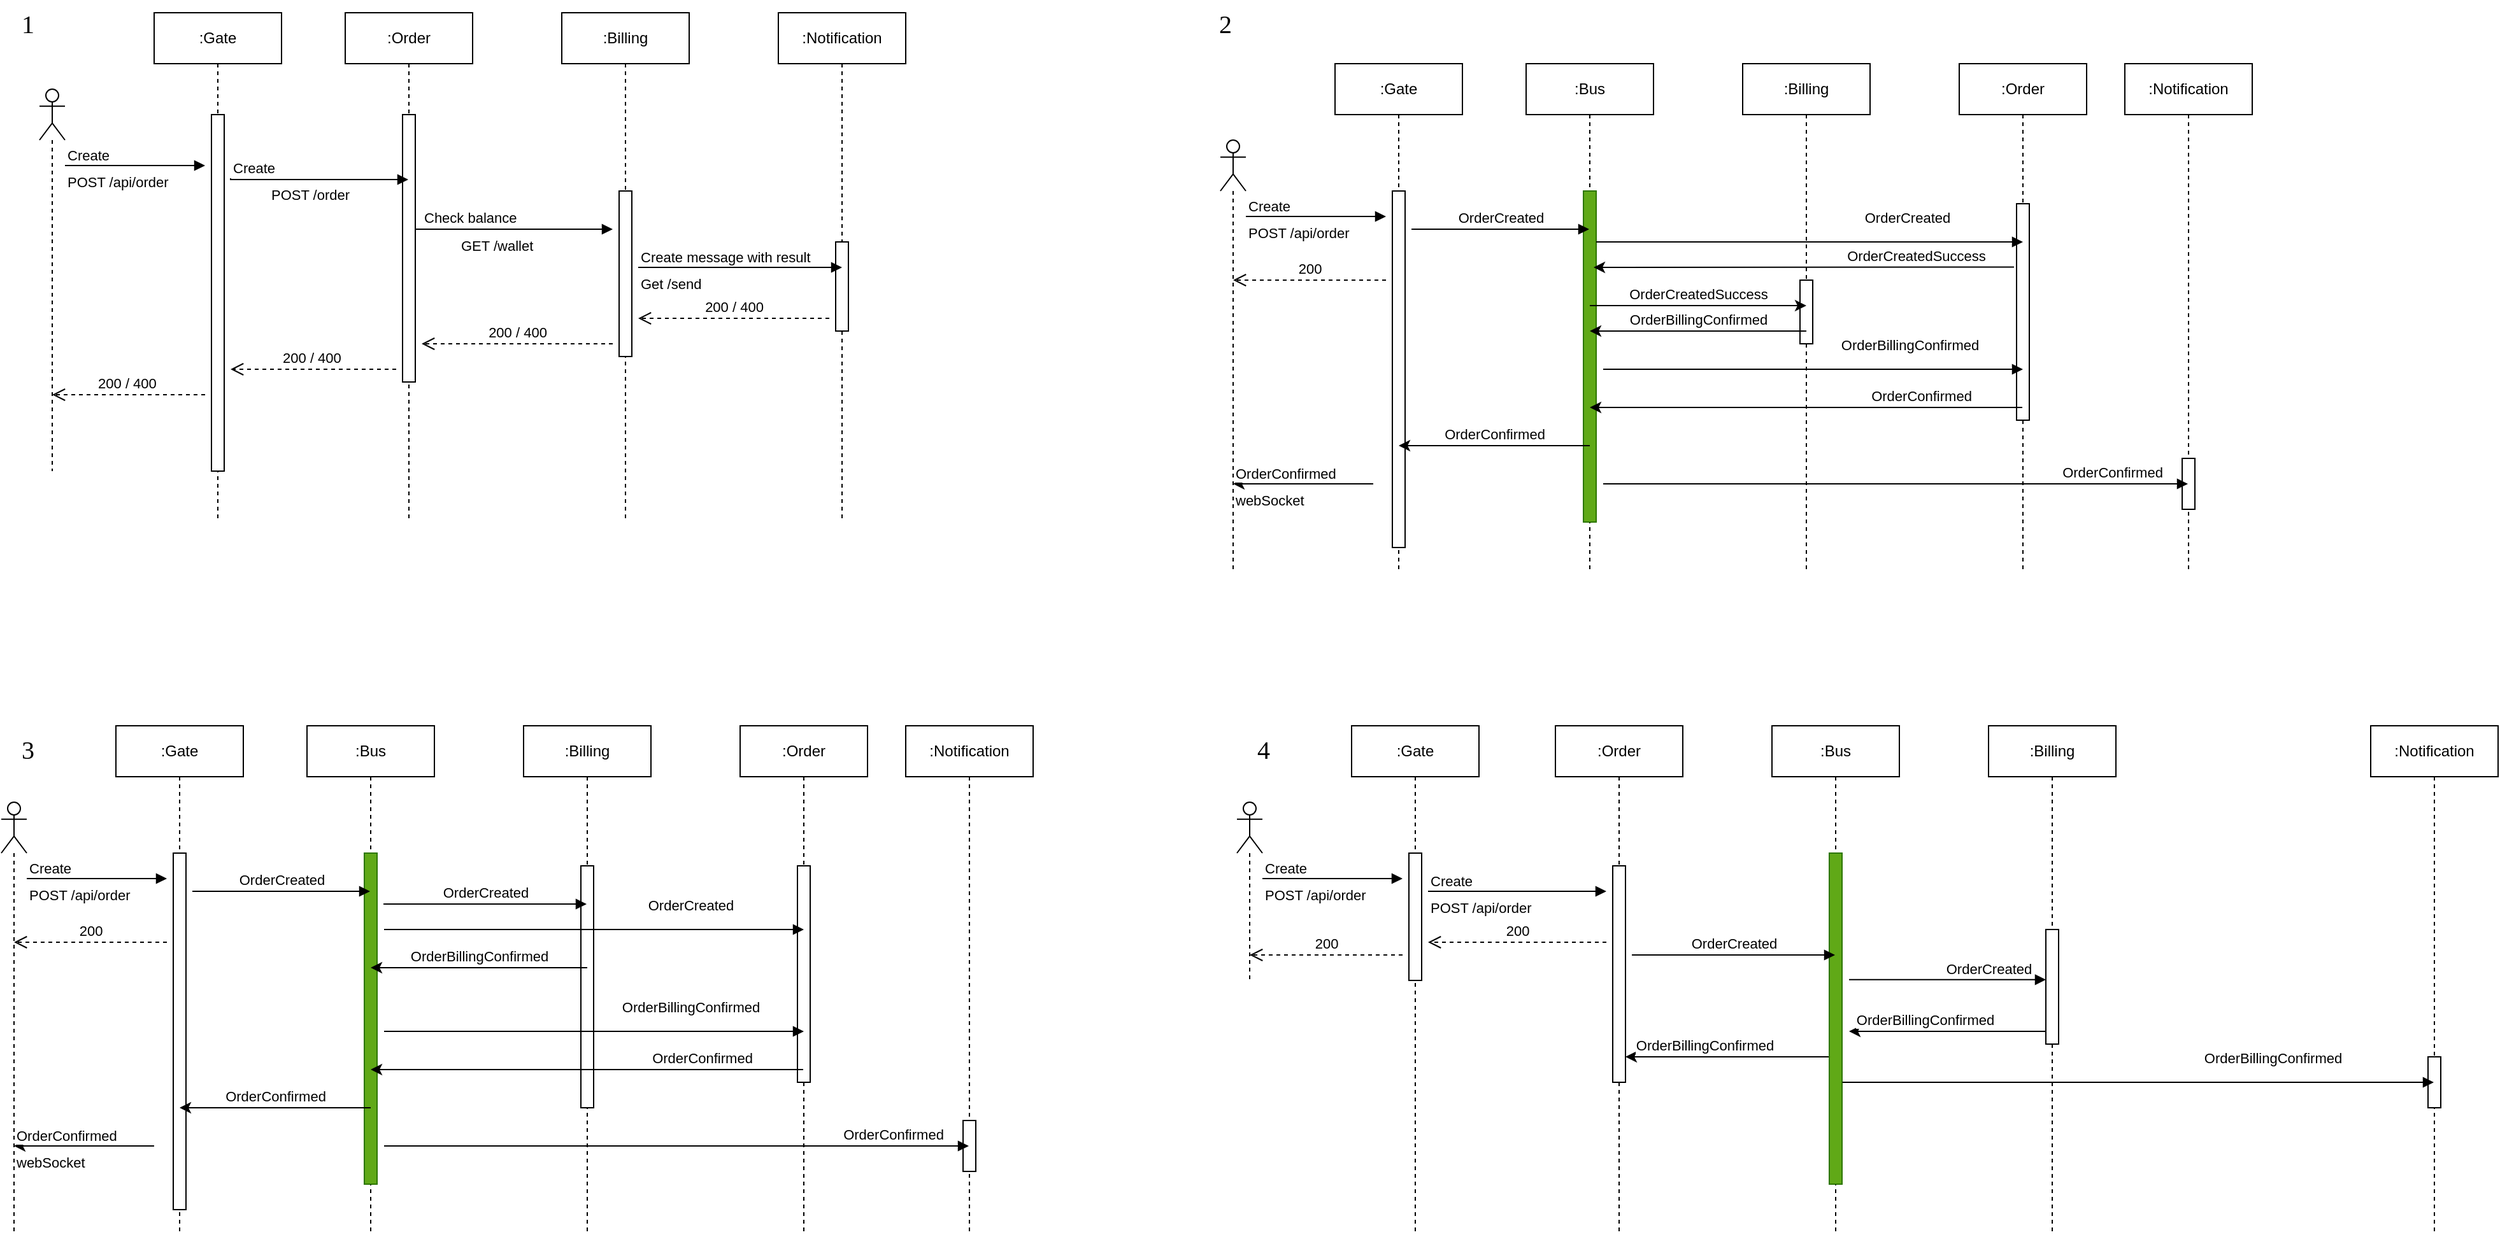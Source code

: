 <mxfile version="24.7.5">
  <diagram name="Страница — 1" id="f9t18GS13gJihbIJoVBu">
    <mxGraphModel dx="2440" dy="1428" grid="1" gridSize="10" guides="1" tooltips="1" connect="1" arrows="1" fold="1" page="1" pageScale="1" pageWidth="2336" pageHeight="1654" math="0" shadow="0">
      <root>
        <mxCell id="0" />
        <mxCell id="1" parent="0" />
        <mxCell id="bk3wETtsCS7xxkJfiKhQ-2" value=":Gate" style="shape=umlLifeline;perimeter=lifelinePerimeter;whiteSpace=wrap;html=1;container=1;dropTarget=0;collapsible=0;recursiveResize=0;outlineConnect=0;portConstraint=eastwest;newEdgeStyle={&quot;curved&quot;:0,&quot;rounded&quot;:0};" vertex="1" parent="1">
          <mxGeometry x="150" y="40" width="100" height="400" as="geometry" />
        </mxCell>
        <mxCell id="bk3wETtsCS7xxkJfiKhQ-10" value="" style="html=1;points=[[0,0,0,0,5],[0,1,0,0,-5],[1,0,0,0,5],[1,1,0,0,-5]];perimeter=orthogonalPerimeter;outlineConnect=0;targetShapes=umlLifeline;portConstraint=eastwest;newEdgeStyle={&quot;curved&quot;:0,&quot;rounded&quot;:0};" vertex="1" parent="bk3wETtsCS7xxkJfiKhQ-2">
          <mxGeometry x="45" y="80" width="10" height="280" as="geometry" />
        </mxCell>
        <mxCell id="bk3wETtsCS7xxkJfiKhQ-3" value=":Order" style="shape=umlLifeline;perimeter=lifelinePerimeter;whiteSpace=wrap;html=1;container=1;dropTarget=0;collapsible=0;recursiveResize=0;outlineConnect=0;portConstraint=eastwest;newEdgeStyle={&quot;curved&quot;:0,&quot;rounded&quot;:0};" vertex="1" parent="1">
          <mxGeometry x="300" y="40" width="100" height="400" as="geometry" />
        </mxCell>
        <mxCell id="bk3wETtsCS7xxkJfiKhQ-13" value="" style="html=1;points=[[0,0,0,0,5],[0,1,0,0,-5],[1,0,0,0,5],[1,1,0,0,-5]];perimeter=orthogonalPerimeter;outlineConnect=0;targetShapes=umlLifeline;portConstraint=eastwest;newEdgeStyle={&quot;curved&quot;:0,&quot;rounded&quot;:0};" vertex="1" parent="bk3wETtsCS7xxkJfiKhQ-3">
          <mxGeometry x="45" y="80" width="10" height="210" as="geometry" />
        </mxCell>
        <mxCell id="bk3wETtsCS7xxkJfiKhQ-4" value=":Billing" style="shape=umlLifeline;perimeter=lifelinePerimeter;whiteSpace=wrap;html=1;container=1;dropTarget=0;collapsible=0;recursiveResize=0;outlineConnect=0;portConstraint=eastwest;newEdgeStyle={&quot;curved&quot;:0,&quot;rounded&quot;:0};" vertex="1" parent="1">
          <mxGeometry x="470" y="40" width="100" height="400" as="geometry" />
        </mxCell>
        <mxCell id="bk3wETtsCS7xxkJfiKhQ-19" value="" style="html=1;points=[[0,0,0,0,5],[0,1,0,0,-5],[1,0,0,0,5],[1,1,0,0,-5]];perimeter=orthogonalPerimeter;outlineConnect=0;targetShapes=umlLifeline;portConstraint=eastwest;newEdgeStyle={&quot;curved&quot;:0,&quot;rounded&quot;:0};" vertex="1" parent="bk3wETtsCS7xxkJfiKhQ-4">
          <mxGeometry x="45" y="140" width="10" height="130" as="geometry" />
        </mxCell>
        <mxCell id="bk3wETtsCS7xxkJfiKhQ-5" value=":Notification" style="shape=umlLifeline;perimeter=lifelinePerimeter;whiteSpace=wrap;html=1;container=1;dropTarget=0;collapsible=0;recursiveResize=0;outlineConnect=0;portConstraint=eastwest;newEdgeStyle={&quot;curved&quot;:0,&quot;rounded&quot;:0};" vertex="1" parent="1">
          <mxGeometry x="640" y="40" width="100" height="400" as="geometry" />
        </mxCell>
        <mxCell id="bk3wETtsCS7xxkJfiKhQ-24" value="" style="html=1;points=[[0,0,0,0,5],[0,1,0,0,-5],[1,0,0,0,5],[1,1,0,0,-5]];perimeter=orthogonalPerimeter;outlineConnect=0;targetShapes=umlLifeline;portConstraint=eastwest;newEdgeStyle={&quot;curved&quot;:0,&quot;rounded&quot;:0};" vertex="1" parent="bk3wETtsCS7xxkJfiKhQ-5">
          <mxGeometry x="45" y="180" width="10" height="70" as="geometry" />
        </mxCell>
        <mxCell id="bk3wETtsCS7xxkJfiKhQ-6" value="POST /api/order&amp;nbsp;" style="endArrow=block;endFill=1;html=1;edgeStyle=orthogonalEdgeStyle;align=left;verticalAlign=top;rounded=0;" edge="1" parent="1">
          <mxGeometry x="-1" relative="1" as="geometry">
            <mxPoint x="80" y="160" as="sourcePoint" />
            <mxPoint x="190" y="160" as="targetPoint" />
          </mxGeometry>
        </mxCell>
        <mxCell id="bk3wETtsCS7xxkJfiKhQ-7" value="Create" style="edgeLabel;resizable=0;html=1;align=left;verticalAlign=bottom;" connectable="0" vertex="1" parent="bk3wETtsCS7xxkJfiKhQ-6">
          <mxGeometry x="-1" relative="1" as="geometry" />
        </mxCell>
        <mxCell id="bk3wETtsCS7xxkJfiKhQ-11" value="POST /order" style="endArrow=block;endFill=1;html=1;edgeStyle=orthogonalEdgeStyle;align=left;verticalAlign=top;rounded=0;" edge="1" parent="1" target="bk3wETtsCS7xxkJfiKhQ-3">
          <mxGeometry x="-0.559" y="1" relative="1" as="geometry">
            <mxPoint x="210" y="170" as="sourcePoint" />
            <mxPoint x="320" y="170" as="targetPoint" />
            <Array as="points">
              <mxPoint x="210" y="171" />
            </Array>
            <mxPoint as="offset" />
          </mxGeometry>
        </mxCell>
        <mxCell id="bk3wETtsCS7xxkJfiKhQ-12" value="Create" style="edgeLabel;resizable=0;html=1;align=left;verticalAlign=bottom;" connectable="0" vertex="1" parent="bk3wETtsCS7xxkJfiKhQ-11">
          <mxGeometry x="-1" relative="1" as="geometry" />
        </mxCell>
        <mxCell id="bk3wETtsCS7xxkJfiKhQ-20" value="GET /wallet" style="endArrow=block;endFill=1;html=1;edgeStyle=orthogonalEdgeStyle;align=left;verticalAlign=top;rounded=0;" edge="1" parent="1">
          <mxGeometry x="-0.562" relative="1" as="geometry">
            <mxPoint x="355" y="209.999" as="sourcePoint" />
            <mxPoint x="510" y="210" as="targetPoint" />
            <mxPoint as="offset" />
          </mxGeometry>
        </mxCell>
        <mxCell id="bk3wETtsCS7xxkJfiKhQ-21" value="Check balance" style="edgeLabel;resizable=0;html=1;align=left;verticalAlign=bottom;" connectable="0" vertex="1" parent="bk3wETtsCS7xxkJfiKhQ-20">
          <mxGeometry x="-1" relative="1" as="geometry">
            <mxPoint x="5" as="offset" />
          </mxGeometry>
        </mxCell>
        <mxCell id="bk3wETtsCS7xxkJfiKhQ-27" value="Get /send" style="endArrow=block;endFill=1;html=1;edgeStyle=orthogonalEdgeStyle;align=left;verticalAlign=top;rounded=0;" edge="1" parent="1">
          <mxGeometry x="-1" relative="1" as="geometry">
            <mxPoint x="530" y="240" as="sourcePoint" />
            <mxPoint x="690" y="240" as="targetPoint" />
          </mxGeometry>
        </mxCell>
        <mxCell id="bk3wETtsCS7xxkJfiKhQ-28" value="Create message with result" style="edgeLabel;resizable=0;html=1;align=left;verticalAlign=bottom;" connectable="0" vertex="1" parent="bk3wETtsCS7xxkJfiKhQ-27">
          <mxGeometry x="-1" relative="1" as="geometry" />
        </mxCell>
        <mxCell id="bk3wETtsCS7xxkJfiKhQ-29" value="200 / 400" style="html=1;verticalAlign=bottom;endArrow=open;dashed=1;endSize=8;curved=0;rounded=0;" edge="1" parent="1">
          <mxGeometry relative="1" as="geometry">
            <mxPoint x="510" y="300" as="sourcePoint" />
            <mxPoint x="360" y="300" as="targetPoint" />
          </mxGeometry>
        </mxCell>
        <mxCell id="bk3wETtsCS7xxkJfiKhQ-30" value="200 / 400" style="html=1;verticalAlign=bottom;endArrow=open;dashed=1;endSize=8;curved=0;rounded=0;" edge="1" parent="1">
          <mxGeometry relative="1" as="geometry">
            <mxPoint x="680" y="280" as="sourcePoint" />
            <mxPoint x="530" y="280" as="targetPoint" />
          </mxGeometry>
        </mxCell>
        <mxCell id="bk3wETtsCS7xxkJfiKhQ-35" value="200 / 400&amp;nbsp;" style="html=1;verticalAlign=bottom;endArrow=open;dashed=1;endSize=8;curved=0;rounded=0;" edge="1" parent="1">
          <mxGeometry relative="1" as="geometry">
            <mxPoint x="340" y="320" as="sourcePoint" />
            <mxPoint x="210" y="320" as="targetPoint" />
          </mxGeometry>
        </mxCell>
        <mxCell id="bk3wETtsCS7xxkJfiKhQ-37" value="" style="shape=umlLifeline;perimeter=lifelinePerimeter;whiteSpace=wrap;html=1;container=1;dropTarget=0;collapsible=0;recursiveResize=0;outlineConnect=0;portConstraint=eastwest;newEdgeStyle={&quot;curved&quot;:0,&quot;rounded&quot;:0};participant=umlActor;" vertex="1" parent="1">
          <mxGeometry x="60" y="100" width="20" height="300" as="geometry" />
        </mxCell>
        <mxCell id="bk3wETtsCS7xxkJfiKhQ-39" value="200 / 400&amp;nbsp;" style="html=1;verticalAlign=bottom;endArrow=open;dashed=1;endSize=8;curved=0;rounded=0;" edge="1" parent="1" target="bk3wETtsCS7xxkJfiKhQ-37">
          <mxGeometry relative="1" as="geometry">
            <mxPoint x="190" y="340" as="sourcePoint" />
            <mxPoint x="60" y="340" as="targetPoint" />
          </mxGeometry>
        </mxCell>
        <mxCell id="IIWYaPGFzzwR1kpehB_8-1" value=":Gate" style="shape=umlLifeline;perimeter=lifelinePerimeter;whiteSpace=wrap;html=1;container=1;dropTarget=0;collapsible=0;recursiveResize=0;outlineConnect=0;portConstraint=eastwest;newEdgeStyle={&quot;curved&quot;:0,&quot;rounded&quot;:0};" vertex="1" parent="1">
          <mxGeometry x="120" y="600" width="100" height="400" as="geometry" />
        </mxCell>
        <mxCell id="IIWYaPGFzzwR1kpehB_8-2" value="" style="html=1;points=[[0,0,0,0,5],[0,1,0,0,-5],[1,0,0,0,5],[1,1,0,0,-5]];perimeter=orthogonalPerimeter;outlineConnect=0;targetShapes=umlLifeline;portConstraint=eastwest;newEdgeStyle={&quot;curved&quot;:0,&quot;rounded&quot;:0};" vertex="1" parent="IIWYaPGFzzwR1kpehB_8-1">
          <mxGeometry x="45" y="100" width="10" height="280" as="geometry" />
        </mxCell>
        <mxCell id="IIWYaPGFzzwR1kpehB_8-3" value=":Notification" style="shape=umlLifeline;perimeter=lifelinePerimeter;whiteSpace=wrap;html=1;container=1;dropTarget=0;collapsible=0;recursiveResize=0;outlineConnect=0;portConstraint=eastwest;newEdgeStyle={&quot;curved&quot;:0,&quot;rounded&quot;:0};" vertex="1" parent="1">
          <mxGeometry x="740" y="600" width="100" height="400" as="geometry" />
        </mxCell>
        <mxCell id="IIWYaPGFzzwR1kpehB_8-4" value="" style="html=1;points=[[0,0,0,0,5],[0,1,0,0,-5],[1,0,0,0,5],[1,1,0,0,-5]];perimeter=orthogonalPerimeter;outlineConnect=0;targetShapes=umlLifeline;portConstraint=eastwest;newEdgeStyle={&quot;curved&quot;:0,&quot;rounded&quot;:0};" vertex="1" parent="IIWYaPGFzzwR1kpehB_8-3">
          <mxGeometry x="45" y="310" width="10" height="40" as="geometry" />
        </mxCell>
        <mxCell id="IIWYaPGFzzwR1kpehB_8-5" value=":Billing" style="shape=umlLifeline;perimeter=lifelinePerimeter;whiteSpace=wrap;html=1;container=1;dropTarget=0;collapsible=0;recursiveResize=0;outlineConnect=0;portConstraint=eastwest;newEdgeStyle={&quot;curved&quot;:0,&quot;rounded&quot;:0};" vertex="1" parent="1">
          <mxGeometry x="440" y="600" width="100" height="400" as="geometry" />
        </mxCell>
        <mxCell id="IIWYaPGFzzwR1kpehB_8-6" value="" style="html=1;points=[[0,0,0,0,5],[0,1,0,0,-5],[1,0,0,0,5],[1,1,0,0,-5]];perimeter=orthogonalPerimeter;outlineConnect=0;targetShapes=umlLifeline;portConstraint=eastwest;newEdgeStyle={&quot;curved&quot;:0,&quot;rounded&quot;:0};" vertex="1" parent="IIWYaPGFzzwR1kpehB_8-5">
          <mxGeometry x="45" y="110" width="10" height="190" as="geometry" />
        </mxCell>
        <mxCell id="IIWYaPGFzzwR1kpehB_8-7" value=":Order" style="shape=umlLifeline;perimeter=lifelinePerimeter;whiteSpace=wrap;html=1;container=1;dropTarget=0;collapsible=0;recursiveResize=0;outlineConnect=0;portConstraint=eastwest;newEdgeStyle={&quot;curved&quot;:0,&quot;rounded&quot;:0};" vertex="1" parent="1">
          <mxGeometry x="610" y="600" width="100" height="400" as="geometry" />
        </mxCell>
        <mxCell id="IIWYaPGFzzwR1kpehB_8-8" value="" style="html=1;points=[[0,0,0,0,5],[0,1,0,0,-5],[1,0,0,0,5],[1,1,0,0,-5]];perimeter=orthogonalPerimeter;outlineConnect=0;targetShapes=umlLifeline;portConstraint=eastwest;newEdgeStyle={&quot;curved&quot;:0,&quot;rounded&quot;:0};" vertex="1" parent="IIWYaPGFzzwR1kpehB_8-7">
          <mxGeometry x="45" y="110" width="10" height="170" as="geometry" />
        </mxCell>
        <mxCell id="IIWYaPGFzzwR1kpehB_8-9" value="POST /api/order&amp;nbsp;" style="endArrow=block;endFill=1;html=1;edgeStyle=orthogonalEdgeStyle;align=left;verticalAlign=top;rounded=0;" edge="1" parent="1">
          <mxGeometry x="-1" relative="1" as="geometry">
            <mxPoint x="50" y="720" as="sourcePoint" />
            <mxPoint x="160" y="720" as="targetPoint" />
          </mxGeometry>
        </mxCell>
        <mxCell id="IIWYaPGFzzwR1kpehB_8-10" value="Create" style="edgeLabel;resizable=0;html=1;align=left;verticalAlign=bottom;" connectable="0" vertex="1" parent="IIWYaPGFzzwR1kpehB_8-9">
          <mxGeometry x="-1" relative="1" as="geometry" />
        </mxCell>
        <mxCell id="IIWYaPGFzzwR1kpehB_8-20" value="" style="shape=umlLifeline;perimeter=lifelinePerimeter;whiteSpace=wrap;html=1;container=1;dropTarget=0;collapsible=0;recursiveResize=0;outlineConnect=0;portConstraint=eastwest;newEdgeStyle={&quot;curved&quot;:0,&quot;rounded&quot;:0};participant=umlActor;" vertex="1" parent="1">
          <mxGeometry x="30" y="660" width="20" height="340" as="geometry" />
        </mxCell>
        <mxCell id="IIWYaPGFzzwR1kpehB_8-21" value="200" style="html=1;verticalAlign=bottom;endArrow=open;dashed=1;endSize=8;curved=0;rounded=0;" edge="1" parent="1">
          <mxGeometry relative="1" as="geometry">
            <mxPoint x="160" y="770" as="sourcePoint" />
            <mxPoint x="40.035" y="770" as="targetPoint" />
          </mxGeometry>
        </mxCell>
        <mxCell id="IIWYaPGFzzwR1kpehB_8-24" value=":Bus" style="shape=umlLifeline;perimeter=lifelinePerimeter;whiteSpace=wrap;html=1;container=1;dropTarget=0;collapsible=0;recursiveResize=0;outlineConnect=0;portConstraint=eastwest;newEdgeStyle={&quot;curved&quot;:0,&quot;rounded&quot;:0};" vertex="1" parent="1">
          <mxGeometry x="270" y="600" width="100" height="400" as="geometry" />
        </mxCell>
        <mxCell id="IIWYaPGFzzwR1kpehB_8-25" value="" style="html=1;points=[[0,0,0,0,5],[0,1,0,0,-5],[1,0,0,0,5],[1,1,0,0,-5]];perimeter=orthogonalPerimeter;outlineConnect=0;targetShapes=umlLifeline;portConstraint=eastwest;newEdgeStyle={&quot;curved&quot;:0,&quot;rounded&quot;:0};fillColor=#60a917;fontColor=#ffffff;strokeColor=#2D7600;" vertex="1" parent="IIWYaPGFzzwR1kpehB_8-24">
          <mxGeometry x="45" y="100" width="10" height="260" as="geometry" />
        </mxCell>
        <mxCell id="IIWYaPGFzzwR1kpehB_8-27" value="OrderCreated" style="html=1;verticalAlign=bottom;endArrow=block;curved=0;rounded=0;" edge="1" parent="1">
          <mxGeometry width="80" relative="1" as="geometry">
            <mxPoint x="180" y="730" as="sourcePoint" />
            <mxPoint x="319.5" y="730" as="targetPoint" />
          </mxGeometry>
        </mxCell>
        <mxCell id="IIWYaPGFzzwR1kpehB_8-28" value="OrderCreated" style="html=1;verticalAlign=bottom;endArrow=block;curved=0;rounded=0;" edge="1" parent="1" target="IIWYaPGFzzwR1kpehB_8-5">
          <mxGeometry width="80" relative="1" as="geometry">
            <mxPoint x="330" y="740" as="sourcePoint" />
            <mxPoint x="470" y="740" as="targetPoint" />
          </mxGeometry>
        </mxCell>
        <mxCell id="IIWYaPGFzzwR1kpehB_8-29" value="OrderCreated" style="html=1;verticalAlign=bottom;endArrow=block;curved=0;rounded=0;" edge="1" parent="1">
          <mxGeometry x="0.457" y="10" width="80" relative="1" as="geometry">
            <mxPoint x="330.5" y="760" as="sourcePoint" />
            <mxPoint x="660.0" y="760" as="targetPoint" />
            <mxPoint as="offset" />
          </mxGeometry>
        </mxCell>
        <mxCell id="IIWYaPGFzzwR1kpehB_8-31" value="OrderBillingConfirmed" style="html=1;verticalAlign=bottom;endArrow=none;curved=0;rounded=0;strokeColor=default;endFill=0;startArrow=classic;startFill=1;" edge="1" parent="1" source="IIWYaPGFzzwR1kpehB_8-24">
          <mxGeometry width="80" relative="1" as="geometry">
            <mxPoint x="410" y="790" as="sourcePoint" />
            <mxPoint x="490" y="790" as="targetPoint" />
          </mxGeometry>
        </mxCell>
        <mxCell id="IIWYaPGFzzwR1kpehB_8-32" value="OrderBillingConfirmed" style="html=1;verticalAlign=bottom;endArrow=block;curved=0;rounded=0;" edge="1" parent="1">
          <mxGeometry x="0.457" y="10" width="80" relative="1" as="geometry">
            <mxPoint x="330.5" y="840" as="sourcePoint" />
            <mxPoint x="660.0" y="840" as="targetPoint" />
            <mxPoint as="offset" />
          </mxGeometry>
        </mxCell>
        <mxCell id="IIWYaPGFzzwR1kpehB_8-33" value="OrderConfirmed" style="html=1;verticalAlign=bottom;endArrow=none;curved=0;rounded=0;strokeColor=default;endFill=0;startArrow=classic;startFill=1;" edge="1" parent="1" target="IIWYaPGFzzwR1kpehB_8-7">
          <mxGeometry x="0.532" width="80" relative="1" as="geometry">
            <mxPoint x="320" y="870" as="sourcePoint" />
            <mxPoint x="490" y="870" as="targetPoint" />
            <mxPoint as="offset" />
          </mxGeometry>
        </mxCell>
        <mxCell id="IIWYaPGFzzwR1kpehB_8-34" value="OrderConfirmed" style="html=1;verticalAlign=bottom;endArrow=none;curved=0;rounded=0;strokeColor=default;endFill=0;startArrow=classic;startFill=1;" edge="1" parent="1">
          <mxGeometry width="80" relative="1" as="geometry">
            <mxPoint x="170" y="900" as="sourcePoint" />
            <mxPoint x="320" y="900" as="targetPoint" />
          </mxGeometry>
        </mxCell>
        <mxCell id="IIWYaPGFzzwR1kpehB_8-35" value="webSocket" style="endArrow=none;endFill=0;html=1;align=left;verticalAlign=top;rounded=0;startArrow=classic;startFill=1;" edge="1" parent="1">
          <mxGeometry x="-1" relative="1" as="geometry">
            <mxPoint x="40" y="930" as="sourcePoint" />
            <mxPoint x="150" y="930" as="targetPoint" />
          </mxGeometry>
        </mxCell>
        <mxCell id="IIWYaPGFzzwR1kpehB_8-36" value="OrderConfirmed" style="edgeLabel;resizable=0;html=1;align=left;verticalAlign=bottom;" connectable="0" vertex="1" parent="IIWYaPGFzzwR1kpehB_8-35">
          <mxGeometry x="-1" relative="1" as="geometry" />
        </mxCell>
        <mxCell id="IIWYaPGFzzwR1kpehB_8-37" value="OrderConfirmed" style="html=1;verticalAlign=bottom;endArrow=block;curved=0;rounded=0;" edge="1" parent="1" target="IIWYaPGFzzwR1kpehB_8-3">
          <mxGeometry x="0.741" width="80" relative="1" as="geometry">
            <mxPoint x="330.5" y="930" as="sourcePoint" />
            <mxPoint x="660.0" y="930" as="targetPoint" />
            <mxPoint as="offset" />
          </mxGeometry>
        </mxCell>
        <mxCell id="IIWYaPGFzzwR1kpehB_8-38" value=":Gate" style="shape=umlLifeline;perimeter=lifelinePerimeter;whiteSpace=wrap;html=1;container=1;dropTarget=0;collapsible=0;recursiveResize=0;outlineConnect=0;portConstraint=eastwest;newEdgeStyle={&quot;curved&quot;:0,&quot;rounded&quot;:0};" vertex="1" parent="1">
          <mxGeometry x="1077" y="80" width="100" height="400" as="geometry" />
        </mxCell>
        <mxCell id="IIWYaPGFzzwR1kpehB_8-39" value="" style="html=1;points=[[0,0,0,0,5],[0,1,0,0,-5],[1,0,0,0,5],[1,1,0,0,-5]];perimeter=orthogonalPerimeter;outlineConnect=0;targetShapes=umlLifeline;portConstraint=eastwest;newEdgeStyle={&quot;curved&quot;:0,&quot;rounded&quot;:0};" vertex="1" parent="IIWYaPGFzzwR1kpehB_8-38">
          <mxGeometry x="45" y="100" width="10" height="280" as="geometry" />
        </mxCell>
        <mxCell id="IIWYaPGFzzwR1kpehB_8-40" value=":Notification" style="shape=umlLifeline;perimeter=lifelinePerimeter;whiteSpace=wrap;html=1;container=1;dropTarget=0;collapsible=0;recursiveResize=0;outlineConnect=0;portConstraint=eastwest;newEdgeStyle={&quot;curved&quot;:0,&quot;rounded&quot;:0};" vertex="1" parent="1">
          <mxGeometry x="1697" y="80" width="100" height="400" as="geometry" />
        </mxCell>
        <mxCell id="IIWYaPGFzzwR1kpehB_8-41" value="" style="html=1;points=[[0,0,0,0,5],[0,1,0,0,-5],[1,0,0,0,5],[1,1,0,0,-5]];perimeter=orthogonalPerimeter;outlineConnect=0;targetShapes=umlLifeline;portConstraint=eastwest;newEdgeStyle={&quot;curved&quot;:0,&quot;rounded&quot;:0};" vertex="1" parent="IIWYaPGFzzwR1kpehB_8-40">
          <mxGeometry x="45" y="310" width="10" height="40" as="geometry" />
        </mxCell>
        <mxCell id="IIWYaPGFzzwR1kpehB_8-42" value=":Billing" style="shape=umlLifeline;perimeter=lifelinePerimeter;whiteSpace=wrap;html=1;container=1;dropTarget=0;collapsible=0;recursiveResize=0;outlineConnect=0;portConstraint=eastwest;newEdgeStyle={&quot;curved&quot;:0,&quot;rounded&quot;:0};" vertex="1" parent="1">
          <mxGeometry x="1397" y="80" width="100" height="400" as="geometry" />
        </mxCell>
        <mxCell id="IIWYaPGFzzwR1kpehB_8-43" value="" style="html=1;points=[[0,0,0,0,5],[0,1,0,0,-5],[1,0,0,0,5],[1,1,0,0,-5]];perimeter=orthogonalPerimeter;outlineConnect=0;targetShapes=umlLifeline;portConstraint=eastwest;newEdgeStyle={&quot;curved&quot;:0,&quot;rounded&quot;:0};" vertex="1" parent="IIWYaPGFzzwR1kpehB_8-42">
          <mxGeometry x="45" y="170" width="10" height="50" as="geometry" />
        </mxCell>
        <mxCell id="IIWYaPGFzzwR1kpehB_8-44" value=":Order" style="shape=umlLifeline;perimeter=lifelinePerimeter;whiteSpace=wrap;html=1;container=1;dropTarget=0;collapsible=0;recursiveResize=0;outlineConnect=0;portConstraint=eastwest;newEdgeStyle={&quot;curved&quot;:0,&quot;rounded&quot;:0};" vertex="1" parent="1">
          <mxGeometry x="1567" y="80" width="100" height="400" as="geometry" />
        </mxCell>
        <mxCell id="IIWYaPGFzzwR1kpehB_8-45" value="" style="html=1;points=[[0,0,0,0,5],[0,1,0,0,-5],[1,0,0,0,5],[1,1,0,0,-5]];perimeter=orthogonalPerimeter;outlineConnect=0;targetShapes=umlLifeline;portConstraint=eastwest;newEdgeStyle={&quot;curved&quot;:0,&quot;rounded&quot;:0};" vertex="1" parent="IIWYaPGFzzwR1kpehB_8-44">
          <mxGeometry x="45" y="110" width="10" height="170" as="geometry" />
        </mxCell>
        <mxCell id="IIWYaPGFzzwR1kpehB_8-46" value="POST /api/order&amp;nbsp;" style="endArrow=block;endFill=1;html=1;edgeStyle=orthogonalEdgeStyle;align=left;verticalAlign=top;rounded=0;" edge="1" parent="1">
          <mxGeometry x="-1" relative="1" as="geometry">
            <mxPoint x="1007" y="200" as="sourcePoint" />
            <mxPoint x="1117" y="200" as="targetPoint" />
          </mxGeometry>
        </mxCell>
        <mxCell id="IIWYaPGFzzwR1kpehB_8-47" value="Create" style="edgeLabel;resizable=0;html=1;align=left;verticalAlign=bottom;" connectable="0" vertex="1" parent="IIWYaPGFzzwR1kpehB_8-46">
          <mxGeometry x="-1" relative="1" as="geometry" />
        </mxCell>
        <mxCell id="IIWYaPGFzzwR1kpehB_8-48" value="" style="shape=umlLifeline;perimeter=lifelinePerimeter;whiteSpace=wrap;html=1;container=1;dropTarget=0;collapsible=0;recursiveResize=0;outlineConnect=0;portConstraint=eastwest;newEdgeStyle={&quot;curved&quot;:0,&quot;rounded&quot;:0};participant=umlActor;" vertex="1" parent="1">
          <mxGeometry x="987" y="140" width="20" height="340" as="geometry" />
        </mxCell>
        <mxCell id="IIWYaPGFzzwR1kpehB_8-49" value="200" style="html=1;verticalAlign=bottom;endArrow=open;dashed=1;endSize=8;curved=0;rounded=0;" edge="1" parent="1">
          <mxGeometry relative="1" as="geometry">
            <mxPoint x="1117" y="250" as="sourcePoint" />
            <mxPoint x="997.035" y="250" as="targetPoint" />
          </mxGeometry>
        </mxCell>
        <mxCell id="IIWYaPGFzzwR1kpehB_8-50" value=":Bus" style="shape=umlLifeline;perimeter=lifelinePerimeter;whiteSpace=wrap;html=1;container=1;dropTarget=0;collapsible=0;recursiveResize=0;outlineConnect=0;portConstraint=eastwest;newEdgeStyle={&quot;curved&quot;:0,&quot;rounded&quot;:0};" vertex="1" parent="1">
          <mxGeometry x="1227" y="80" width="100" height="400" as="geometry" />
        </mxCell>
        <mxCell id="IIWYaPGFzzwR1kpehB_8-51" value="" style="html=1;points=[[0,0,0,0,5],[0,1,0,0,-5],[1,0,0,0,5],[1,1,0,0,-5]];perimeter=orthogonalPerimeter;outlineConnect=0;targetShapes=umlLifeline;portConstraint=eastwest;newEdgeStyle={&quot;curved&quot;:0,&quot;rounded&quot;:0};fillColor=#60a917;fontColor=#ffffff;strokeColor=#2D7600;" vertex="1" parent="IIWYaPGFzzwR1kpehB_8-50">
          <mxGeometry x="45" y="100" width="10" height="260" as="geometry" />
        </mxCell>
        <mxCell id="IIWYaPGFzzwR1kpehB_8-52" value="OrderCreated" style="html=1;verticalAlign=bottom;endArrow=block;curved=0;rounded=0;" edge="1" parent="1">
          <mxGeometry width="80" relative="1" as="geometry">
            <mxPoint x="1137" y="210" as="sourcePoint" />
            <mxPoint x="1276.5" y="210" as="targetPoint" />
          </mxGeometry>
        </mxCell>
        <mxCell id="IIWYaPGFzzwR1kpehB_8-54" value="OrderCreated" style="html=1;verticalAlign=bottom;endArrow=block;curved=0;rounded=0;" edge="1" parent="1" source="IIWYaPGFzzwR1kpehB_8-51">
          <mxGeometry x="0.457" y="10" width="80" relative="1" as="geometry">
            <mxPoint x="1287.5" y="220" as="sourcePoint" />
            <mxPoint x="1617.0" y="220" as="targetPoint" />
            <mxPoint as="offset" />
          </mxGeometry>
        </mxCell>
        <mxCell id="IIWYaPGFzzwR1kpehB_8-55" value="OrderCreatedSuccess" style="html=1;verticalAlign=bottom;endArrow=classic;curved=0;rounded=0;strokeColor=default;endFill=1;startArrow=none;startFill=0;" edge="1" source="IIWYaPGFzzwR1kpehB_8-50" parent="1">
          <mxGeometry width="80" relative="1" as="geometry">
            <mxPoint x="1367" y="270" as="sourcePoint" />
            <mxPoint x="1447" y="270" as="targetPoint" />
          </mxGeometry>
        </mxCell>
        <mxCell id="IIWYaPGFzzwR1kpehB_8-56" value="OrderBillingConfirmed" style="html=1;verticalAlign=bottom;endArrow=block;curved=0;rounded=0;" edge="1" parent="1">
          <mxGeometry x="0.457" y="10" width="80" relative="1" as="geometry">
            <mxPoint x="1287.5" y="320" as="sourcePoint" />
            <mxPoint x="1617.0" y="320" as="targetPoint" />
            <mxPoint as="offset" />
          </mxGeometry>
        </mxCell>
        <mxCell id="IIWYaPGFzzwR1kpehB_8-57" value="OrderConfirmed" style="html=1;verticalAlign=bottom;endArrow=none;curved=0;rounded=0;strokeColor=default;endFill=0;startArrow=classic;startFill=1;" edge="1" target="IIWYaPGFzzwR1kpehB_8-44" parent="1">
          <mxGeometry x="0.532" width="80" relative="1" as="geometry">
            <mxPoint x="1277" y="350" as="sourcePoint" />
            <mxPoint x="1447" y="350" as="targetPoint" />
            <mxPoint as="offset" />
          </mxGeometry>
        </mxCell>
        <mxCell id="IIWYaPGFzzwR1kpehB_8-58" value="OrderConfirmed" style="html=1;verticalAlign=bottom;endArrow=none;curved=0;rounded=0;strokeColor=default;endFill=0;startArrow=classic;startFill=1;" edge="1" parent="1">
          <mxGeometry width="80" relative="1" as="geometry">
            <mxPoint x="1127" y="380" as="sourcePoint" />
            <mxPoint x="1277" y="380" as="targetPoint" />
          </mxGeometry>
        </mxCell>
        <mxCell id="IIWYaPGFzzwR1kpehB_8-59" value="webSocket" style="endArrow=none;endFill=0;html=1;align=left;verticalAlign=top;rounded=0;startArrow=classic;startFill=1;" edge="1" parent="1">
          <mxGeometry x="-1" relative="1" as="geometry">
            <mxPoint x="997" y="410" as="sourcePoint" />
            <mxPoint x="1107" y="410" as="targetPoint" />
          </mxGeometry>
        </mxCell>
        <mxCell id="IIWYaPGFzzwR1kpehB_8-60" value="OrderConfirmed" style="edgeLabel;resizable=0;html=1;align=left;verticalAlign=bottom;" connectable="0" vertex="1" parent="IIWYaPGFzzwR1kpehB_8-59">
          <mxGeometry x="-1" relative="1" as="geometry" />
        </mxCell>
        <mxCell id="IIWYaPGFzzwR1kpehB_8-61" value="OrderConfirmed" style="html=1;verticalAlign=bottom;endArrow=block;curved=0;rounded=0;" edge="1" target="IIWYaPGFzzwR1kpehB_8-40" parent="1">
          <mxGeometry x="0.741" width="80" relative="1" as="geometry">
            <mxPoint x="1287.5" y="410" as="sourcePoint" />
            <mxPoint x="1617.0" y="410" as="targetPoint" />
            <mxPoint as="offset" />
          </mxGeometry>
        </mxCell>
        <mxCell id="IIWYaPGFzzwR1kpehB_8-62" value="OrderCreatedSuccess" style="html=1;verticalAlign=bottom;endArrow=none;curved=0;rounded=0;strokeColor=default;endFill=0;startArrow=classic;startFill=1;" edge="1" parent="1">
          <mxGeometry x="0.532" width="80" relative="1" as="geometry">
            <mxPoint x="1280" y="240" as="sourcePoint" />
            <mxPoint x="1610" y="239.76" as="targetPoint" />
            <mxPoint as="offset" />
          </mxGeometry>
        </mxCell>
        <mxCell id="IIWYaPGFzzwR1kpehB_8-63" value="OrderBillingConfirmed" style="html=1;verticalAlign=bottom;endArrow=none;curved=0;rounded=0;strokeColor=default;endFill=0;startArrow=classic;startFill=1;" edge="1" parent="1">
          <mxGeometry width="80" relative="1" as="geometry">
            <mxPoint x="1277" y="290" as="sourcePoint" />
            <mxPoint x="1447" y="290" as="targetPoint" />
          </mxGeometry>
        </mxCell>
        <mxCell id="IIWYaPGFzzwR1kpehB_8-64" value="&lt;div style=&quot;font-size: 20px;&quot;&gt;&lt;font face=&quot;Comic Sans MS&quot; style=&quot;font-size: 20px;&quot;&gt;1&lt;/font&gt;&lt;/div&gt;" style="text;strokeColor=none;fillColor=none;align=left;verticalAlign=top;spacingLeft=4;spacingRight=4;overflow=hidden;rotatable=0;points=[[0,0.5],[1,0.5]];portConstraint=eastwest;whiteSpace=wrap;html=1;" vertex="1" parent="1">
          <mxGeometry x="40" y="30" width="60" height="26" as="geometry" />
        </mxCell>
        <mxCell id="IIWYaPGFzzwR1kpehB_8-65" value="&lt;div style=&quot;font-size: 20px;&quot;&gt;&lt;font face=&quot;Comic Sans MS&quot; style=&quot;font-size: 20px;&quot;&gt;2&lt;/font&gt;&lt;/div&gt;" style="text;strokeColor=none;fillColor=none;align=left;verticalAlign=top;spacingLeft=4;spacingRight=4;overflow=hidden;rotatable=0;points=[[0,0.5],[1,0.5]];portConstraint=eastwest;whiteSpace=wrap;html=1;" vertex="1" parent="1">
          <mxGeometry x="980" y="30" width="60" height="26" as="geometry" />
        </mxCell>
        <mxCell id="IIWYaPGFzzwR1kpehB_8-66" value="&lt;div style=&quot;font-size: 20px;&quot;&gt;&lt;font face=&quot;Comic Sans MS&quot; style=&quot;font-size: 20px;&quot;&gt;3&lt;/font&gt;&lt;/div&gt;" style="text;strokeColor=none;fillColor=none;align=left;verticalAlign=top;spacingLeft=4;spacingRight=4;overflow=hidden;rotatable=0;points=[[0,0.5],[1,0.5]];portConstraint=eastwest;whiteSpace=wrap;html=1;" vertex="1" parent="1">
          <mxGeometry x="40" y="600" width="60" height="26" as="geometry" />
        </mxCell>
        <mxCell id="IIWYaPGFzzwR1kpehB_8-67" value=":Gate" style="shape=umlLifeline;perimeter=lifelinePerimeter;whiteSpace=wrap;html=1;container=1;dropTarget=0;collapsible=0;recursiveResize=0;outlineConnect=0;portConstraint=eastwest;newEdgeStyle={&quot;curved&quot;:0,&quot;rounded&quot;:0};" vertex="1" parent="1">
          <mxGeometry x="1090" y="600" width="100" height="400" as="geometry" />
        </mxCell>
        <mxCell id="IIWYaPGFzzwR1kpehB_8-68" value="" style="html=1;points=[[0,0,0,0,5],[0,1,0,0,-5],[1,0,0,0,5],[1,1,0,0,-5]];perimeter=orthogonalPerimeter;outlineConnect=0;targetShapes=umlLifeline;portConstraint=eastwest;newEdgeStyle={&quot;curved&quot;:0,&quot;rounded&quot;:0};" vertex="1" parent="IIWYaPGFzzwR1kpehB_8-67">
          <mxGeometry x="45" y="100" width="10" height="100" as="geometry" />
        </mxCell>
        <mxCell id="IIWYaPGFzzwR1kpehB_8-69" value=":Notification" style="shape=umlLifeline;perimeter=lifelinePerimeter;whiteSpace=wrap;html=1;container=1;dropTarget=0;collapsible=0;recursiveResize=0;outlineConnect=0;portConstraint=eastwest;newEdgeStyle={&quot;curved&quot;:0,&quot;rounded&quot;:0};" vertex="1" parent="1">
          <mxGeometry x="1890" y="600" width="100" height="400" as="geometry" />
        </mxCell>
        <mxCell id="IIWYaPGFzzwR1kpehB_8-70" value="" style="html=1;points=[[0,0,0,0,5],[0,1,0,0,-5],[1,0,0,0,5],[1,1,0,0,-5]];perimeter=orthogonalPerimeter;outlineConnect=0;targetShapes=umlLifeline;portConstraint=eastwest;newEdgeStyle={&quot;curved&quot;:0,&quot;rounded&quot;:0};" vertex="1" parent="IIWYaPGFzzwR1kpehB_8-69">
          <mxGeometry x="45" y="260" width="10" height="40" as="geometry" />
        </mxCell>
        <mxCell id="IIWYaPGFzzwR1kpehB_8-71" value=":Billing" style="shape=umlLifeline;perimeter=lifelinePerimeter;whiteSpace=wrap;html=1;container=1;dropTarget=0;collapsible=0;recursiveResize=0;outlineConnect=0;portConstraint=eastwest;newEdgeStyle={&quot;curved&quot;:0,&quot;rounded&quot;:0};" vertex="1" parent="1">
          <mxGeometry x="1590" y="600" width="100" height="400" as="geometry" />
        </mxCell>
        <mxCell id="IIWYaPGFzzwR1kpehB_8-72" value="" style="html=1;points=[[0,0,0,0,5],[0,1,0,0,-5],[1,0,0,0,5],[1,1,0,0,-5]];perimeter=orthogonalPerimeter;outlineConnect=0;targetShapes=umlLifeline;portConstraint=eastwest;newEdgeStyle={&quot;curved&quot;:0,&quot;rounded&quot;:0};" vertex="1" parent="IIWYaPGFzzwR1kpehB_8-71">
          <mxGeometry x="45" y="160" width="10" height="90" as="geometry" />
        </mxCell>
        <mxCell id="IIWYaPGFzzwR1kpehB_8-73" value=":Order" style="shape=umlLifeline;perimeter=lifelinePerimeter;whiteSpace=wrap;html=1;container=1;dropTarget=0;collapsible=0;recursiveResize=0;outlineConnect=0;portConstraint=eastwest;newEdgeStyle={&quot;curved&quot;:0,&quot;rounded&quot;:0};" vertex="1" parent="1">
          <mxGeometry x="1250" y="600" width="100" height="400" as="geometry" />
        </mxCell>
        <mxCell id="IIWYaPGFzzwR1kpehB_8-74" value="" style="html=1;points=[[0,0,0,0,5],[0,1,0,0,-5],[1,0,0,0,5],[1,1,0,0,-5]];perimeter=orthogonalPerimeter;outlineConnect=0;targetShapes=umlLifeline;portConstraint=eastwest;newEdgeStyle={&quot;curved&quot;:0,&quot;rounded&quot;:0};" vertex="1" parent="IIWYaPGFzzwR1kpehB_8-73">
          <mxGeometry x="45" y="110" width="10" height="170" as="geometry" />
        </mxCell>
        <mxCell id="IIWYaPGFzzwR1kpehB_8-75" value="POST /api/order&amp;nbsp;" style="endArrow=block;endFill=1;html=1;edgeStyle=orthogonalEdgeStyle;align=left;verticalAlign=top;rounded=0;" edge="1" parent="1">
          <mxGeometry x="-1" relative="1" as="geometry">
            <mxPoint x="1020" y="720" as="sourcePoint" />
            <mxPoint x="1130" y="720" as="targetPoint" />
            <mxPoint as="offset" />
          </mxGeometry>
        </mxCell>
        <mxCell id="IIWYaPGFzzwR1kpehB_8-76" value="Create" style="edgeLabel;resizable=0;html=1;align=left;verticalAlign=bottom;" connectable="0" vertex="1" parent="IIWYaPGFzzwR1kpehB_8-75">
          <mxGeometry x="-1" relative="1" as="geometry" />
        </mxCell>
        <mxCell id="IIWYaPGFzzwR1kpehB_8-77" value="" style="shape=umlLifeline;perimeter=lifelinePerimeter;whiteSpace=wrap;html=1;container=1;dropTarget=0;collapsible=0;recursiveResize=0;outlineConnect=0;portConstraint=eastwest;newEdgeStyle={&quot;curved&quot;:0,&quot;rounded&quot;:0};participant=umlActor;" vertex="1" parent="1">
          <mxGeometry x="1000" y="660" width="20" height="140" as="geometry" />
        </mxCell>
        <mxCell id="IIWYaPGFzzwR1kpehB_8-78" value="200" style="html=1;verticalAlign=bottom;endArrow=open;dashed=1;endSize=8;curved=0;rounded=0;" edge="1" parent="1">
          <mxGeometry relative="1" as="geometry">
            <mxPoint x="1130" y="780" as="sourcePoint" />
            <mxPoint x="1010.035" y="780" as="targetPoint" />
          </mxGeometry>
        </mxCell>
        <mxCell id="IIWYaPGFzzwR1kpehB_8-79" value=":Bus" style="shape=umlLifeline;perimeter=lifelinePerimeter;whiteSpace=wrap;html=1;container=1;dropTarget=0;collapsible=0;recursiveResize=0;outlineConnect=0;portConstraint=eastwest;newEdgeStyle={&quot;curved&quot;:0,&quot;rounded&quot;:0};" vertex="1" parent="1">
          <mxGeometry x="1420" y="600" width="100" height="400" as="geometry" />
        </mxCell>
        <mxCell id="IIWYaPGFzzwR1kpehB_8-80" value="" style="html=1;points=[[0,0,0,0,5],[0,1,0,0,-5],[1,0,0,0,5],[1,1,0,0,-5]];perimeter=orthogonalPerimeter;outlineConnect=0;targetShapes=umlLifeline;portConstraint=eastwest;newEdgeStyle={&quot;curved&quot;:0,&quot;rounded&quot;:0};fillColor=#60a917;fontColor=#ffffff;strokeColor=#2D7600;" vertex="1" parent="IIWYaPGFzzwR1kpehB_8-79">
          <mxGeometry x="45" y="100" width="10" height="260" as="geometry" />
        </mxCell>
        <mxCell id="IIWYaPGFzzwR1kpehB_8-82" value="OrderCreated" style="html=1;verticalAlign=bottom;endArrow=block;curved=0;rounded=0;" edge="1" parent="1">
          <mxGeometry width="80" relative="1" as="geometry">
            <mxPoint x="1310" y="780" as="sourcePoint" />
            <mxPoint x="1469.5" y="780" as="targetPoint" />
          </mxGeometry>
        </mxCell>
        <mxCell id="IIWYaPGFzzwR1kpehB_8-83" value="OrderCreated" style="html=1;verticalAlign=bottom;endArrow=block;curved=0;rounded=0;" edge="1" parent="1">
          <mxGeometry x="0.417" y="-1" width="80" relative="1" as="geometry">
            <mxPoint x="1480.5" y="799.43" as="sourcePoint" />
            <mxPoint x="1635" y="799.43" as="targetPoint" />
            <mxPoint as="offset" />
          </mxGeometry>
        </mxCell>
        <mxCell id="IIWYaPGFzzwR1kpehB_8-85" value="OrderBillingConfirmed" style="html=1;verticalAlign=bottom;endArrow=block;curved=0;rounded=0;" edge="1" parent="1" target="IIWYaPGFzzwR1kpehB_8-69">
          <mxGeometry x="0.457" y="10" width="80" relative="1" as="geometry">
            <mxPoint x="1475.25" y="880" as="sourcePoint" />
            <mxPoint x="1804.75" y="880" as="targetPoint" />
            <mxPoint as="offset" />
          </mxGeometry>
        </mxCell>
        <mxCell id="IIWYaPGFzzwR1kpehB_8-91" value="&lt;div style=&quot;font-size: 20px;&quot;&gt;&lt;font face=&quot;Comic Sans MS&quot; style=&quot;font-size: 20px;&quot;&gt;4&lt;/font&gt;&lt;/div&gt;" style="text;strokeColor=none;fillColor=none;align=left;verticalAlign=top;spacingLeft=4;spacingRight=4;overflow=hidden;rotatable=0;points=[[0,0.5],[1,0.5]];portConstraint=eastwest;whiteSpace=wrap;html=1;" vertex="1" parent="1">
          <mxGeometry x="1010" y="600" width="60" height="26" as="geometry" />
        </mxCell>
        <mxCell id="IIWYaPGFzzwR1kpehB_8-92" value="POST /api/order&amp;nbsp;" style="endArrow=block;endFill=1;html=1;align=left;verticalAlign=top;rounded=0;" edge="1" parent="1">
          <mxGeometry x="-1" relative="1" as="geometry">
            <mxPoint x="1150" y="730" as="sourcePoint" />
            <mxPoint x="1290" y="730" as="targetPoint" />
            <mxPoint as="offset" />
          </mxGeometry>
        </mxCell>
        <mxCell id="IIWYaPGFzzwR1kpehB_8-93" value="Create" style="edgeLabel;resizable=0;html=1;align=left;verticalAlign=bottom;" connectable="0" vertex="1" parent="IIWYaPGFzzwR1kpehB_8-92">
          <mxGeometry x="-1" relative="1" as="geometry" />
        </mxCell>
        <mxCell id="IIWYaPGFzzwR1kpehB_8-94" value="200" style="html=1;verticalAlign=bottom;endArrow=open;dashed=1;endSize=8;curved=0;rounded=0;" edge="1" parent="1">
          <mxGeometry relative="1" as="geometry">
            <mxPoint x="1290" y="770" as="sourcePoint" />
            <mxPoint x="1150" y="770" as="targetPoint" />
          </mxGeometry>
        </mxCell>
        <mxCell id="IIWYaPGFzzwR1kpehB_8-95" value="OrderBillingConfirmed" style="html=1;verticalAlign=bottom;endArrow=none;curved=0;rounded=0;startArrow=classic;startFill=1;endFill=0;" edge="1" parent="1">
          <mxGeometry x="-0.23" width="80" relative="1" as="geometry">
            <mxPoint x="1480.5" y="840" as="sourcePoint" />
            <mxPoint x="1635" y="840" as="targetPoint" />
            <mxPoint as="offset" />
          </mxGeometry>
        </mxCell>
        <mxCell id="IIWYaPGFzzwR1kpehB_8-96" value="OrderBillingConfirmed" style="html=1;verticalAlign=bottom;endArrow=none;curved=0;rounded=0;startArrow=classic;startFill=1;endFill=0;" edge="1" parent="1" source="IIWYaPGFzzwR1kpehB_8-74">
          <mxGeometry x="-0.23" width="80" relative="1" as="geometry">
            <mxPoint x="1310" y="860" as="sourcePoint" />
            <mxPoint x="1464.5" y="860" as="targetPoint" />
            <mxPoint as="offset" />
          </mxGeometry>
        </mxCell>
      </root>
    </mxGraphModel>
  </diagram>
</mxfile>
